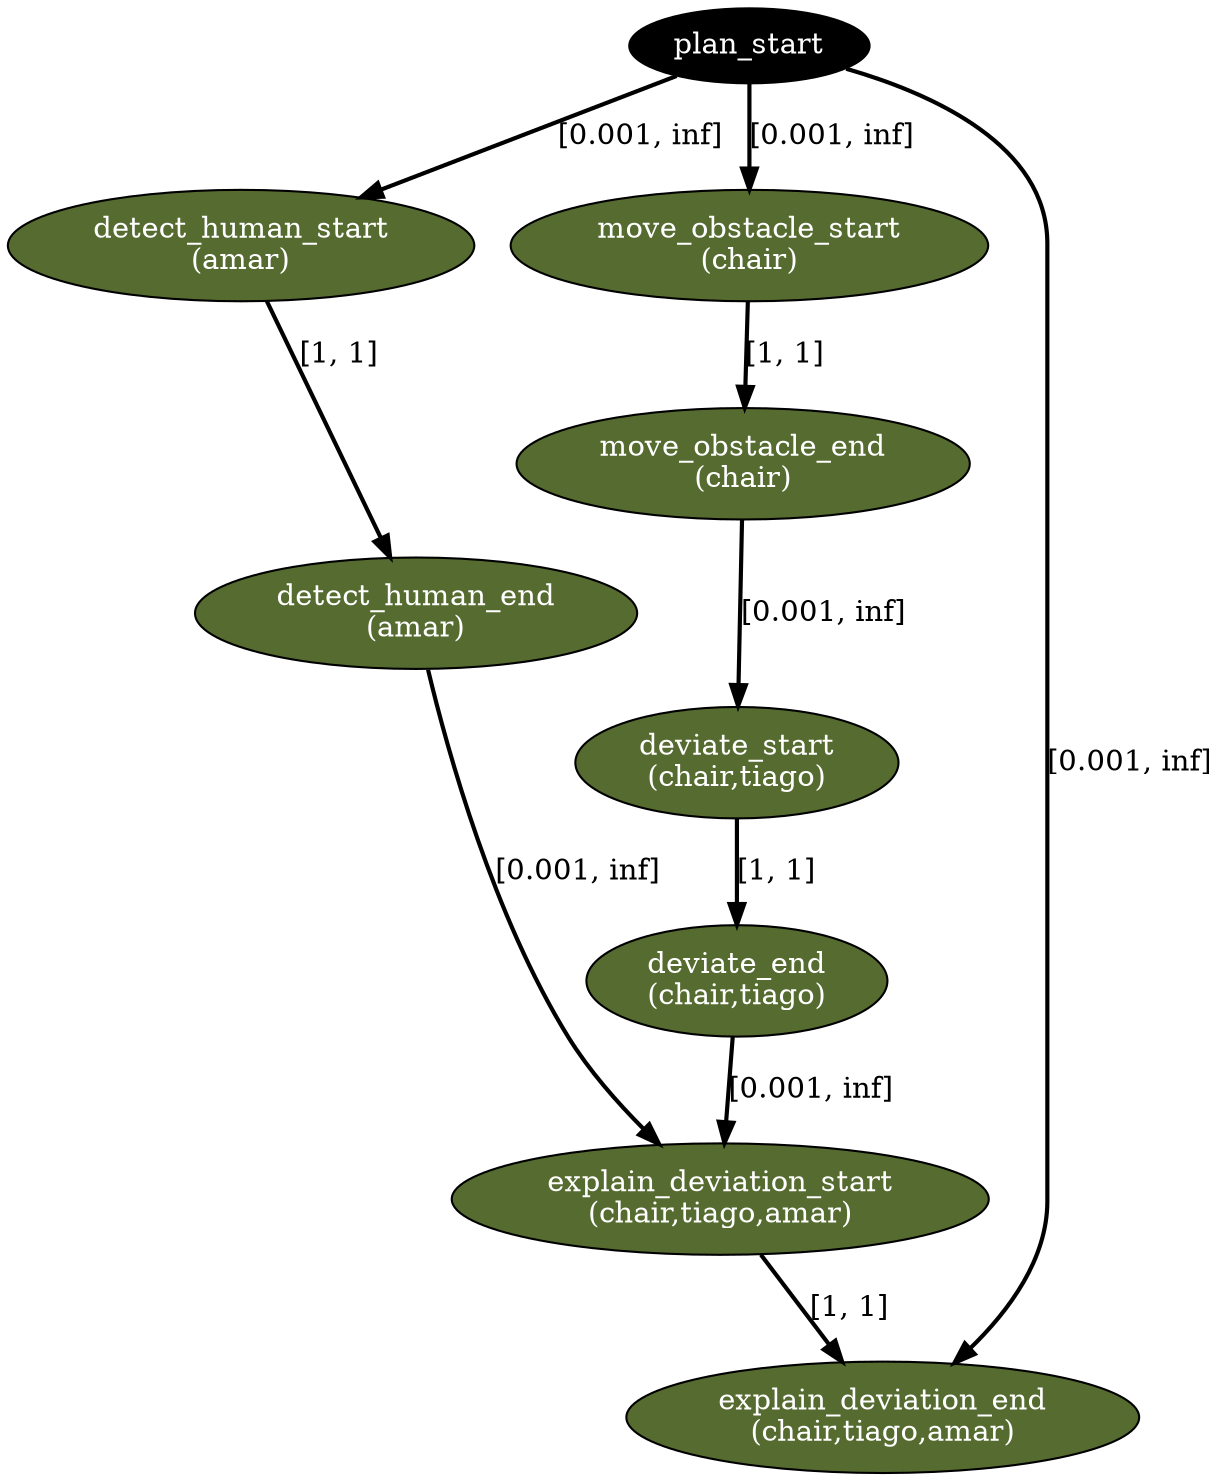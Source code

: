 digraph plan {
0[ label="plan_start",style=filled,fillcolor=black,fontcolor=white];
1[ label="detect_human_start
(amar)",style=filled,fillcolor=darkolivegreen,fontcolor=white];
2[ label="detect_human_end
(amar)",style=filled,fillcolor=darkolivegreen,fontcolor=white];
3[ label="move_obstacle_start
(chair)",style=filled,fillcolor=darkolivegreen,fontcolor=white];
4[ label="move_obstacle_end
(chair)",style=filled,fillcolor=darkolivegreen,fontcolor=white];
5[ label="deviate_start
(chair,tiago)",style=filled,fillcolor=darkolivegreen,fontcolor=white];
6[ label="deviate_end
(chair,tiago)",style=filled,fillcolor=darkolivegreen,fontcolor=white];
7[ label="explain_deviation_start
(chair,tiago,amar)",style=filled,fillcolor=darkolivegreen,fontcolor=white];
8[ label="explain_deviation_end
(chair,tiago,amar)",style=filled,fillcolor=darkolivegreen,fontcolor=white];
"0" -> "1" [ label="[0.001, inf]" , penwidth=2, color="black"]
"0" -> "3" [ label="[0.001, inf]" , penwidth=2, color="black"]
"1" -> "2" [ label="[1, 1]" , penwidth=2, color="black"]
"3" -> "4" [ label="[1, 1]" , penwidth=2, color="black"]
"4" -> "5" [ label="[0.001, inf]" , penwidth=2, color="black"]
"5" -> "6" [ label="[1, 1]" , penwidth=2, color="black"]
"6" -> "7" [ label="[0.001, inf]" , penwidth=2, color="black"]
"2" -> "7" [ label="[0.001, inf]" , penwidth=2, color="black"]
"7" -> "8" [ label="[1, 1]" , penwidth=2, color="black"]
"0" -> "8" [ label="[0.001, inf]" , penwidth=2, color="black"]
}
